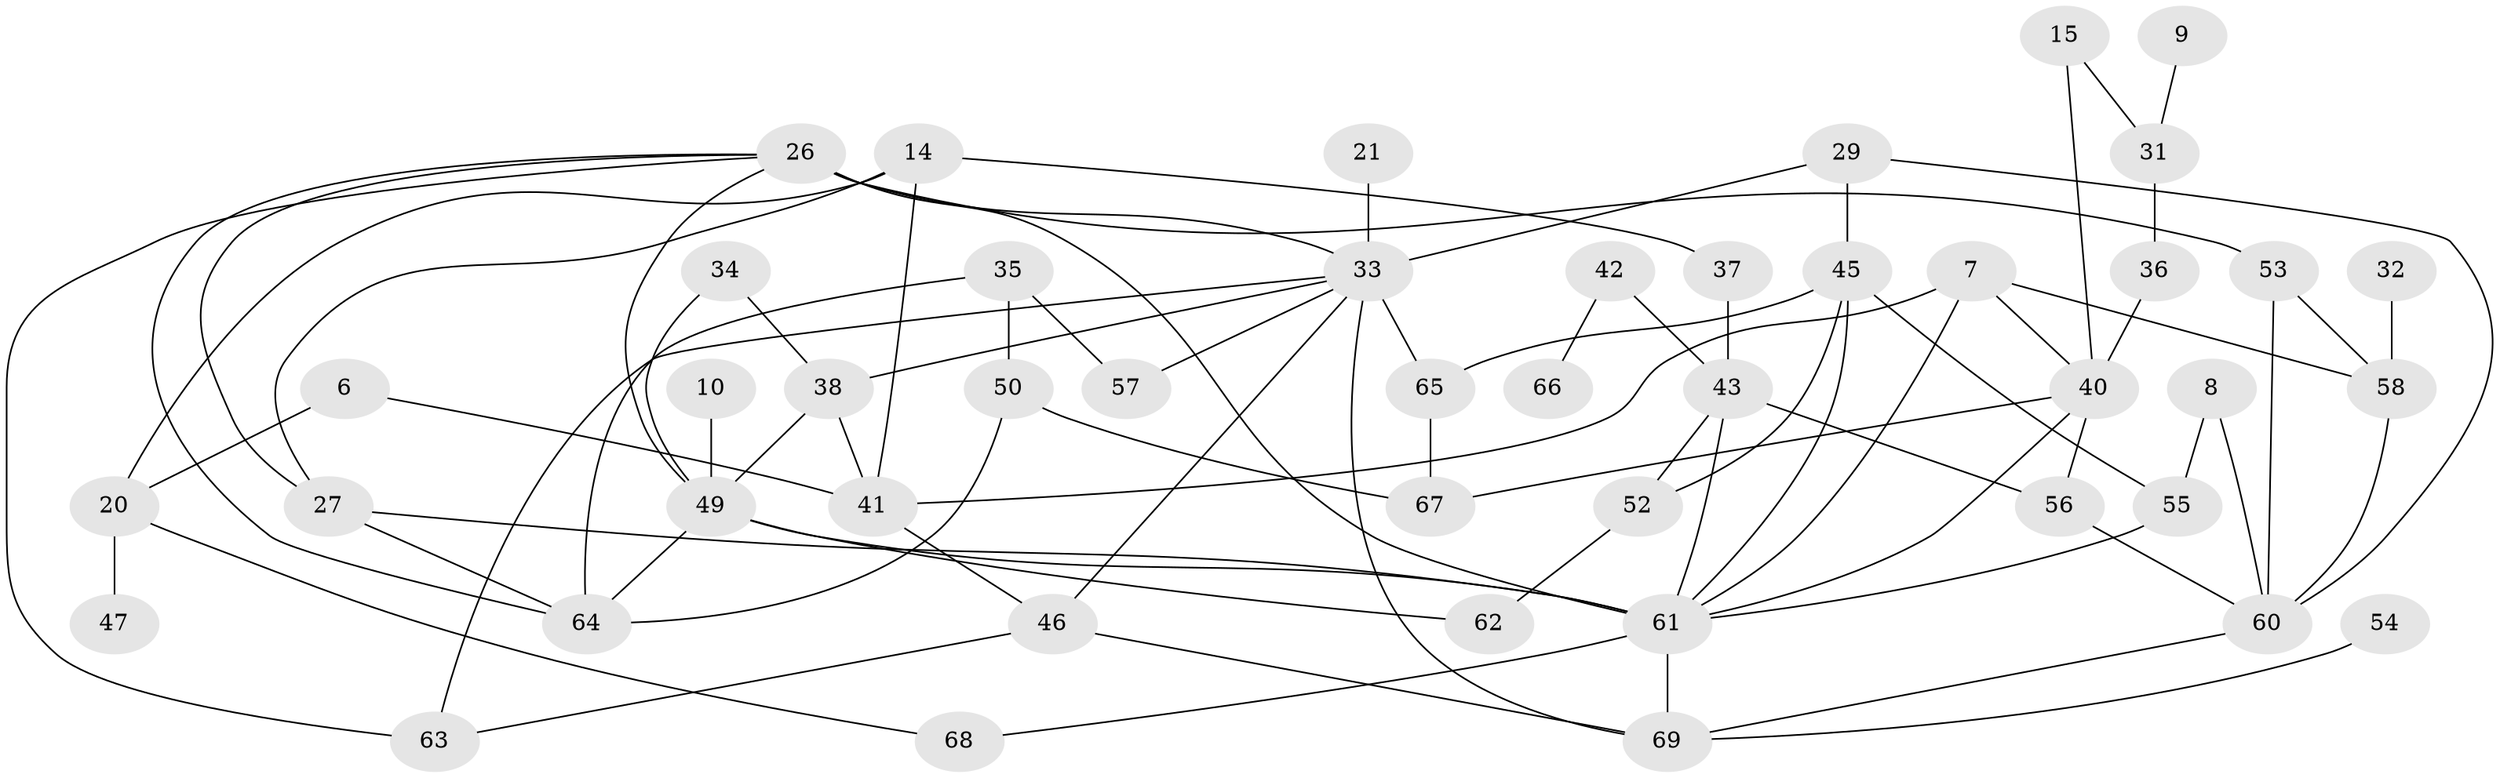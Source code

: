 // original degree distribution, {0: 0.1357142857142857, 1: 0.2357142857142857, 3: 0.15, 2: 0.2785714285714286, 6: 0.03571428571428571, 4: 0.09285714285714286, 5: 0.05, 7: 0.02142857142857143}
// Generated by graph-tools (version 1.1) at 2025/00/03/09/25 03:00:51]
// undirected, 46 vertices, 79 edges
graph export_dot {
graph [start="1"]
  node [color=gray90,style=filled];
  6;
  7;
  8;
  9;
  10;
  14;
  15;
  20;
  21;
  26;
  27;
  29;
  31;
  32;
  33;
  34;
  35;
  36;
  37;
  38;
  40;
  41;
  42;
  43;
  45;
  46;
  47;
  49;
  50;
  52;
  53;
  54;
  55;
  56;
  57;
  58;
  60;
  61;
  62;
  63;
  64;
  65;
  66;
  67;
  68;
  69;
  6 -- 20 [weight=1.0];
  6 -- 41 [weight=1.0];
  7 -- 40 [weight=1.0];
  7 -- 41 [weight=1.0];
  7 -- 58 [weight=1.0];
  7 -- 61 [weight=1.0];
  8 -- 55 [weight=1.0];
  8 -- 60 [weight=1.0];
  9 -- 31 [weight=1.0];
  10 -- 49 [weight=1.0];
  14 -- 20 [weight=1.0];
  14 -- 27 [weight=1.0];
  14 -- 37 [weight=1.0];
  14 -- 41 [weight=1.0];
  15 -- 31 [weight=1.0];
  15 -- 40 [weight=1.0];
  20 -- 47 [weight=1.0];
  20 -- 68 [weight=1.0];
  21 -- 33 [weight=2.0];
  26 -- 27 [weight=1.0];
  26 -- 33 [weight=1.0];
  26 -- 49 [weight=1.0];
  26 -- 53 [weight=2.0];
  26 -- 61 [weight=2.0];
  26 -- 63 [weight=1.0];
  26 -- 64 [weight=1.0];
  27 -- 61 [weight=1.0];
  27 -- 64 [weight=1.0];
  29 -- 33 [weight=1.0];
  29 -- 45 [weight=1.0];
  29 -- 60 [weight=1.0];
  31 -- 36 [weight=1.0];
  32 -- 58 [weight=1.0];
  33 -- 38 [weight=1.0];
  33 -- 46 [weight=1.0];
  33 -- 57 [weight=1.0];
  33 -- 63 [weight=1.0];
  33 -- 65 [weight=2.0];
  33 -- 69 [weight=1.0];
  34 -- 38 [weight=1.0];
  34 -- 49 [weight=1.0];
  35 -- 50 [weight=1.0];
  35 -- 57 [weight=1.0];
  35 -- 64 [weight=1.0];
  36 -- 40 [weight=1.0];
  37 -- 43 [weight=1.0];
  38 -- 41 [weight=2.0];
  38 -- 49 [weight=1.0];
  40 -- 56 [weight=2.0];
  40 -- 61 [weight=1.0];
  40 -- 67 [weight=1.0];
  41 -- 46 [weight=1.0];
  42 -- 43 [weight=2.0];
  42 -- 66 [weight=1.0];
  43 -- 52 [weight=1.0];
  43 -- 56 [weight=1.0];
  43 -- 61 [weight=1.0];
  45 -- 52 [weight=1.0];
  45 -- 55 [weight=1.0];
  45 -- 61 [weight=1.0];
  45 -- 65 [weight=1.0];
  46 -- 63 [weight=1.0];
  46 -- 69 [weight=1.0];
  49 -- 61 [weight=1.0];
  49 -- 62 [weight=1.0];
  49 -- 64 [weight=1.0];
  50 -- 64 [weight=1.0];
  50 -- 67 [weight=1.0];
  52 -- 62 [weight=1.0];
  53 -- 58 [weight=1.0];
  53 -- 60 [weight=1.0];
  54 -- 69 [weight=1.0];
  55 -- 61 [weight=1.0];
  56 -- 60 [weight=1.0];
  58 -- 60 [weight=1.0];
  60 -- 69 [weight=1.0];
  61 -- 68 [weight=1.0];
  61 -- 69 [weight=1.0];
  65 -- 67 [weight=1.0];
}
